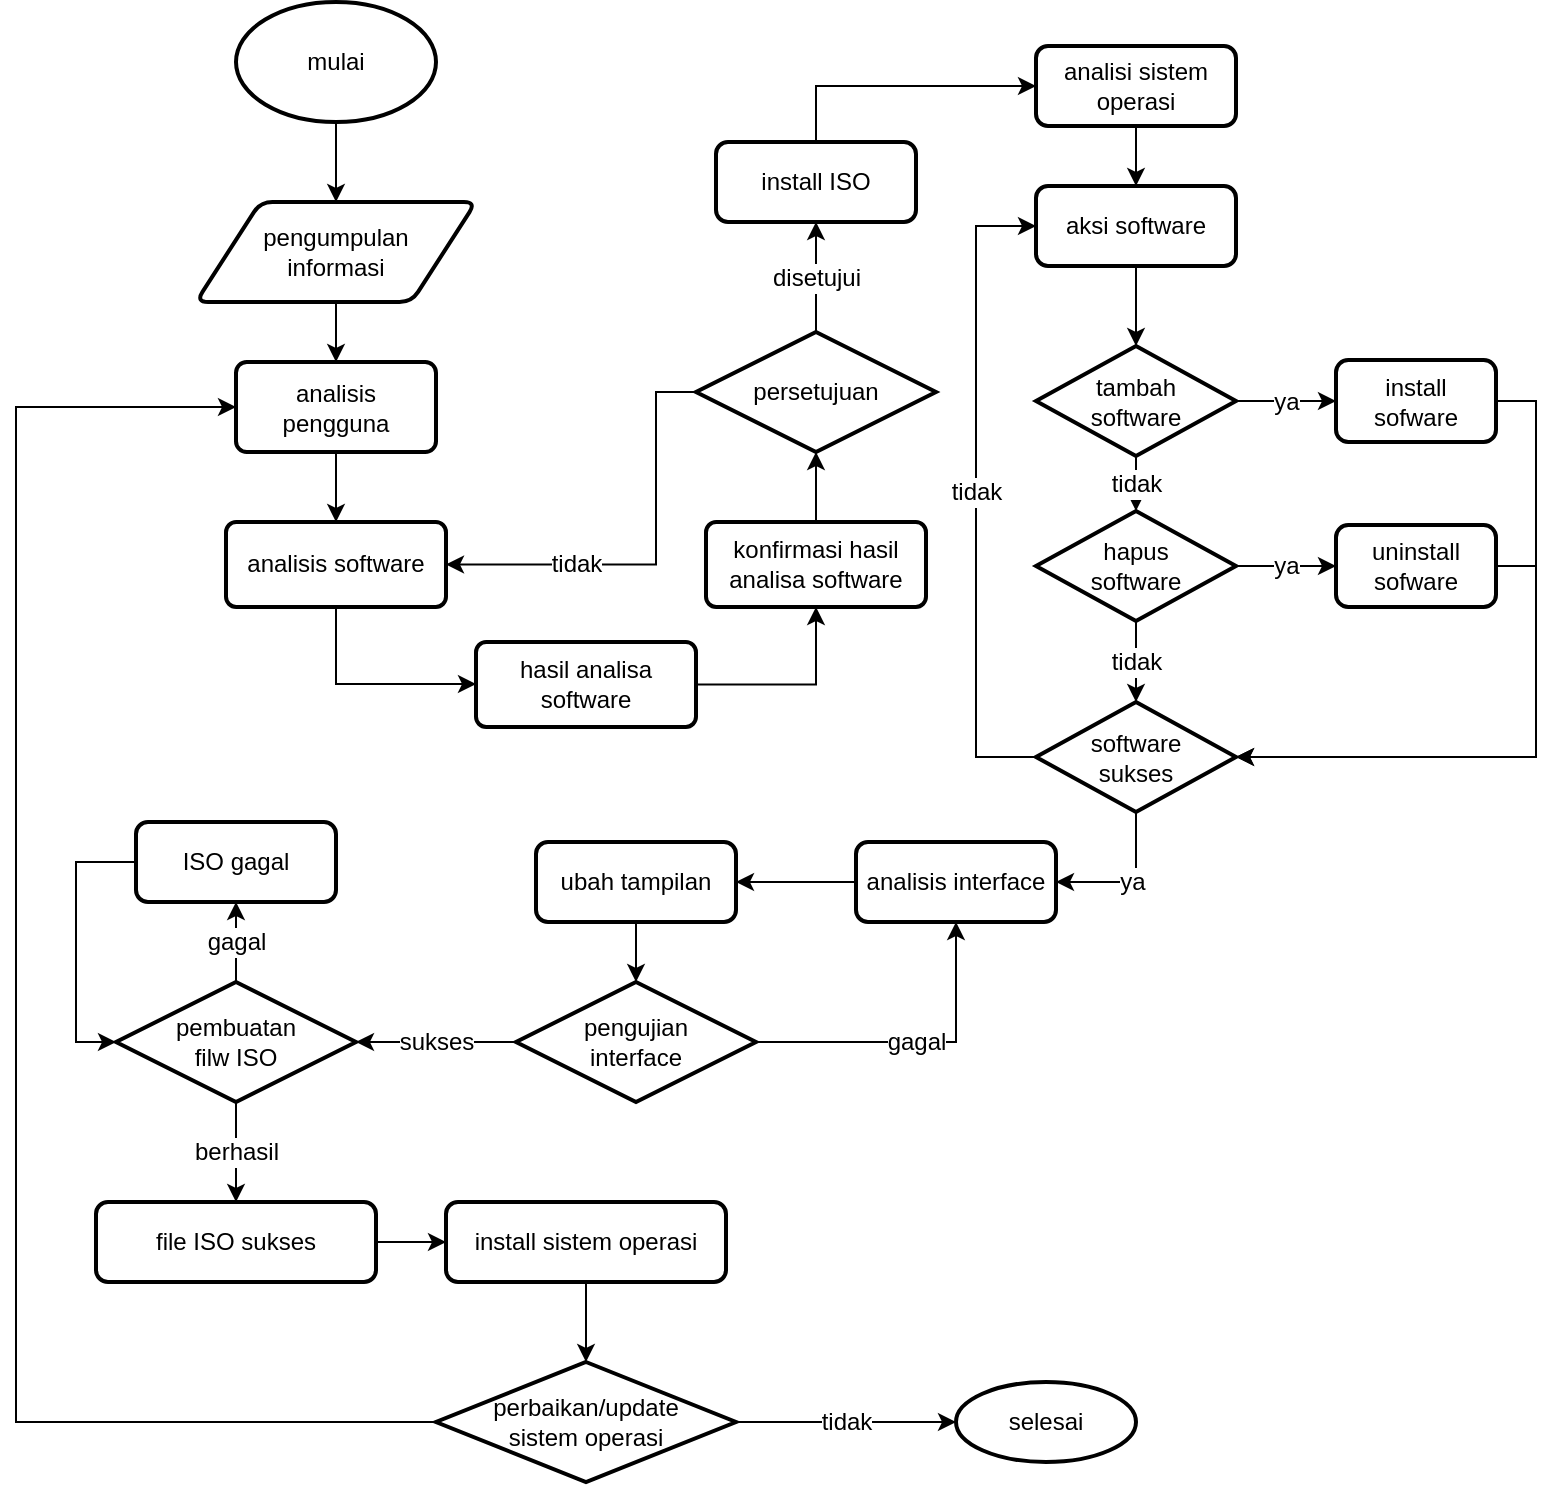 <mxfile version="20.2.3" type="device"><diagram id="-ahhizxsOUEYoJ_JeTmM" name="Page-1"><mxGraphModel dx="868" dy="557" grid="1" gridSize="10" guides="1" tooltips="1" connect="1" arrows="1" fold="1" page="1" pageScale="1" pageWidth="850" pageHeight="1100" math="0" shadow="0"><root><mxCell id="0"/><mxCell id="1" parent="0"/><mxCell id="9AXztDgaKYzBge6naq4i-3" value="" style="edgeStyle=orthogonalEdgeStyle;rounded=0;orthogonalLoop=1;jettySize=auto;html=1;" parent="1" source="9AXztDgaKYzBge6naq4i-1" target="9AXztDgaKYzBge6naq4i-2" edge="1"><mxGeometry relative="1" as="geometry"/></mxCell><mxCell id="9AXztDgaKYzBge6naq4i-1" value="mulai" style="strokeWidth=2;html=1;shape=mxgraph.flowchart.start_1;whiteSpace=wrap;" parent="1" vertex="1"><mxGeometry x="190" y="40" width="100" height="60" as="geometry"/></mxCell><mxCell id="9AXztDgaKYzBge6naq4i-5" value="" style="edgeStyle=orthogonalEdgeStyle;rounded=0;orthogonalLoop=1;jettySize=auto;html=1;" parent="1" source="9AXztDgaKYzBge6naq4i-2" target="9AXztDgaKYzBge6naq4i-4" edge="1"><mxGeometry relative="1" as="geometry"/></mxCell><mxCell id="9AXztDgaKYzBge6naq4i-2" value="&lt;div&gt;pengumpulan&lt;/div&gt;&lt;div&gt;informasi&lt;br&gt;&lt;/div&gt;" style="shape=parallelogram;html=1;strokeWidth=2;perimeter=parallelogramPerimeter;whiteSpace=wrap;rounded=1;arcSize=12;size=0.23;" parent="1" vertex="1"><mxGeometry x="170" y="140" width="140" height="50" as="geometry"/></mxCell><mxCell id="9AXztDgaKYzBge6naq4i-7" value="" style="edgeStyle=orthogonalEdgeStyle;rounded=0;orthogonalLoop=1;jettySize=auto;html=1;" parent="1" source="9AXztDgaKYzBge6naq4i-4" target="9AXztDgaKYzBge6naq4i-6" edge="1"><mxGeometry relative="1" as="geometry"/></mxCell><mxCell id="9AXztDgaKYzBge6naq4i-4" value="&lt;div&gt;analisis&lt;/div&gt;&lt;div&gt;pengguna&lt;br&gt;&lt;/div&gt;" style="whiteSpace=wrap;html=1;strokeWidth=2;rounded=1;arcSize=12;" parent="1" vertex="1"><mxGeometry x="190" y="220" width="100" height="45" as="geometry"/></mxCell><mxCell id="9AXztDgaKYzBge6naq4i-9" style="edgeStyle=orthogonalEdgeStyle;rounded=0;orthogonalLoop=1;jettySize=auto;html=1;" parent="1" source="9AXztDgaKYzBge6naq4i-6" target="snEXstNSGrI9QIKUF3xP-1" edge="1"><mxGeometry relative="1" as="geometry"><Array as="points"><mxPoint x="240" y="381"/></Array><mxPoint x="295" y="402" as="targetPoint"/></mxGeometry></mxCell><mxCell id="9AXztDgaKYzBge6naq4i-6" value="analisis software" style="whiteSpace=wrap;html=1;strokeWidth=2;rounded=1;arcSize=12;" parent="1" vertex="1"><mxGeometry x="185" y="300" width="110" height="42.5" as="geometry"/></mxCell><mxCell id="9AXztDgaKYzBge6naq4i-16" value="" style="edgeStyle=orthogonalEdgeStyle;rounded=0;orthogonalLoop=1;jettySize=auto;html=1;labelBackgroundColor=#FFFFFF;labelBorderColor=none;fontSize=14;fontColor=default;entryX=0.5;entryY=1;entryDx=0;entryDy=0;" parent="1" source="snEXstNSGrI9QIKUF3xP-1" target="9AXztDgaKYzBge6naq4i-17" edge="1"><mxGeometry relative="1" as="geometry"><mxPoint x="525" y="350" as="targetPoint"/><Array as="points"><mxPoint x="480" y="381"/></Array><mxPoint x="430" y="402" as="sourcePoint"/></mxGeometry></mxCell><mxCell id="9AXztDgaKYzBge6naq4i-22" value="" style="edgeStyle=orthogonalEdgeStyle;rounded=0;orthogonalLoop=1;jettySize=auto;html=1;labelBackgroundColor=#FFFFFF;labelBorderColor=none;fontSize=12;fontColor=default;" parent="1" source="9AXztDgaKYzBge6naq4i-17" target="9AXztDgaKYzBge6naq4i-20" edge="1"><mxGeometry relative="1" as="geometry"/></mxCell><mxCell id="9AXztDgaKYzBge6naq4i-17" value="&lt;div&gt;konfirmasi hasil analisa&amp;nbsp;&lt;span style=&quot;background-color: initial;&quot;&gt;software&lt;/span&gt;&lt;/div&gt;" style="whiteSpace=wrap;html=1;strokeWidth=2;rounded=1;arcSize=12;" parent="1" vertex="1"><mxGeometry x="425" y="300" width="110" height="42.5" as="geometry"/></mxCell><mxCell id="9AXztDgaKYzBge6naq4i-23" value="tidak" style="edgeStyle=orthogonalEdgeStyle;rounded=0;orthogonalLoop=1;jettySize=auto;html=1;entryX=1;entryY=0.5;entryDx=0;entryDy=0;labelBackgroundColor=#FFFFFF;labelBorderColor=none;fontSize=12;fontColor=default;" parent="1" source="9AXztDgaKYzBge6naq4i-20" target="9AXztDgaKYzBge6naq4i-6" edge="1"><mxGeometry x="0.385" relative="1" as="geometry"><Array as="points"><mxPoint x="400" y="235"/><mxPoint x="400" y="321"/></Array><mxPoint as="offset"/></mxGeometry></mxCell><mxCell id="9AXztDgaKYzBge6naq4i-26" value="disetujui" style="edgeStyle=orthogonalEdgeStyle;rounded=0;orthogonalLoop=1;jettySize=auto;html=1;labelBackgroundColor=#FFFFFF;labelBorderColor=none;fontSize=12;fontColor=default;" parent="1" source="9AXztDgaKYzBge6naq4i-20" target="9AXztDgaKYzBge6naq4i-25" edge="1"><mxGeometry relative="1" as="geometry"/></mxCell><mxCell id="9AXztDgaKYzBge6naq4i-20" value="persetujuan" style="strokeWidth=2;html=1;shape=mxgraph.flowchart.decision;whiteSpace=wrap;fontSize=12;fontColor=default;" parent="1" vertex="1"><mxGeometry x="420" y="205" width="120" height="60" as="geometry"/></mxCell><mxCell id="9AXztDgaKYzBge6naq4i-28" value="" style="edgeStyle=orthogonalEdgeStyle;rounded=0;orthogonalLoop=1;jettySize=auto;html=1;labelBackgroundColor=#FFFFFF;labelBorderColor=none;fontSize=12;fontColor=default;" parent="1" source="9AXztDgaKYzBge6naq4i-25" target="9AXztDgaKYzBge6naq4i-27" edge="1"><mxGeometry relative="1" as="geometry"><Array as="points"><mxPoint x="480" y="82"/></Array></mxGeometry></mxCell><mxCell id="9AXztDgaKYzBge6naq4i-25" value="install ISO" style="rounded=1;whiteSpace=wrap;html=1;strokeWidth=2;" parent="1" vertex="1"><mxGeometry x="430" y="110" width="100" height="40" as="geometry"/></mxCell><mxCell id="9AXztDgaKYzBge6naq4i-30" value="" style="edgeStyle=orthogonalEdgeStyle;rounded=0;orthogonalLoop=1;jettySize=auto;html=1;labelBackgroundColor=#FFFFFF;labelBorderColor=none;fontSize=12;fontColor=default;" parent="1" source="9AXztDgaKYzBge6naq4i-27" target="9AXztDgaKYzBge6naq4i-29" edge="1"><mxGeometry relative="1" as="geometry"/></mxCell><mxCell id="9AXztDgaKYzBge6naq4i-27" value="analisi sistem operasi" style="rounded=1;whiteSpace=wrap;html=1;strokeWidth=2;" parent="1" vertex="1"><mxGeometry x="590" y="62" width="100" height="40" as="geometry"/></mxCell><mxCell id="9AXztDgaKYzBge6naq4i-33" value="" style="edgeStyle=orthogonalEdgeStyle;rounded=0;orthogonalLoop=1;jettySize=auto;html=1;labelBackgroundColor=#FFFFFF;labelBorderColor=none;fontSize=12;fontColor=default;" parent="1" source="9AXztDgaKYzBge6naq4i-29" target="9AXztDgaKYzBge6naq4i-32" edge="1"><mxGeometry relative="1" as="geometry"/></mxCell><mxCell id="9AXztDgaKYzBge6naq4i-29" value="aksi software" style="rounded=1;whiteSpace=wrap;html=1;strokeWidth=2;" parent="1" vertex="1"><mxGeometry x="590" y="132" width="100" height="40" as="geometry"/></mxCell><mxCell id="9AXztDgaKYzBge6naq4i-31" style="edgeStyle=orthogonalEdgeStyle;rounded=0;orthogonalLoop=1;jettySize=auto;html=1;exitX=0.5;exitY=1;exitDx=0;exitDy=0;labelBackgroundColor=#FFFFFF;labelBorderColor=none;fontSize=12;fontColor=default;" parent="1" source="9AXztDgaKYzBge6naq4i-29" target="9AXztDgaKYzBge6naq4i-29" edge="1"><mxGeometry relative="1" as="geometry"/></mxCell><mxCell id="9AXztDgaKYzBge6naq4i-35" value="tidak" style="edgeStyle=orthogonalEdgeStyle;rounded=0;orthogonalLoop=1;jettySize=auto;html=1;labelBackgroundColor=#FFFFFF;labelBorderColor=none;fontSize=12;fontColor=default;" parent="1" source="9AXztDgaKYzBge6naq4i-32" target="9AXztDgaKYzBge6naq4i-34" edge="1"><mxGeometry relative="1" as="geometry"/></mxCell><mxCell id="9AXztDgaKYzBge6naq4i-40" value="ya" style="edgeStyle=orthogonalEdgeStyle;rounded=0;orthogonalLoop=1;jettySize=auto;html=1;labelBackgroundColor=#FFFFFF;labelBorderColor=none;fontSize=12;fontColor=default;" parent="1" source="9AXztDgaKYzBge6naq4i-32" target="9AXztDgaKYzBge6naq4i-39" edge="1"><mxGeometry relative="1" as="geometry"/></mxCell><mxCell id="9AXztDgaKYzBge6naq4i-32" value="&lt;div&gt;tambah&lt;/div&gt;&lt;div&gt;software&lt;br&gt;&lt;/div&gt;" style="strokeWidth=2;html=1;shape=mxgraph.flowchart.decision;whiteSpace=wrap;fontSize=12;fontColor=default;" parent="1" vertex="1"><mxGeometry x="590" y="212" width="100" height="55" as="geometry"/></mxCell><mxCell id="9AXztDgaKYzBge6naq4i-37" value="tidak" style="edgeStyle=orthogonalEdgeStyle;rounded=0;orthogonalLoop=1;jettySize=auto;html=1;labelBackgroundColor=#FFFFFF;labelBorderColor=none;fontSize=12;fontColor=default;" parent="1" source="9AXztDgaKYzBge6naq4i-34" target="9AXztDgaKYzBge6naq4i-36" edge="1"><mxGeometry relative="1" as="geometry"/></mxCell><mxCell id="9AXztDgaKYzBge6naq4i-46" value="ya" style="edgeStyle=orthogonalEdgeStyle;rounded=0;orthogonalLoop=1;jettySize=auto;html=1;labelBackgroundColor=#FFFFFF;labelBorderColor=none;fontSize=12;fontColor=default;" parent="1" source="9AXztDgaKYzBge6naq4i-34" target="9AXztDgaKYzBge6naq4i-45" edge="1"><mxGeometry relative="1" as="geometry"/></mxCell><mxCell id="9AXztDgaKYzBge6naq4i-34" value="&lt;div&gt;hapus&lt;/div&gt;&lt;div&gt;software&lt;br&gt;&lt;/div&gt;" style="strokeWidth=2;html=1;shape=mxgraph.flowchart.decision;whiteSpace=wrap;fontSize=12;fontColor=default;" parent="1" vertex="1"><mxGeometry x="590" y="294.5" width="100" height="55" as="geometry"/></mxCell><mxCell id="9AXztDgaKYzBge6naq4i-47" value="tidak" style="edgeStyle=orthogonalEdgeStyle;rounded=0;orthogonalLoop=1;jettySize=auto;html=1;entryX=0;entryY=0.5;entryDx=0;entryDy=0;labelBackgroundColor=#FFFFFF;labelBorderColor=none;fontSize=12;fontColor=default;" parent="1" source="9AXztDgaKYzBge6naq4i-36" target="9AXztDgaKYzBge6naq4i-29" edge="1"><mxGeometry relative="1" as="geometry"><Array as="points"><mxPoint x="560" y="418"/><mxPoint x="560" y="152"/></Array></mxGeometry></mxCell><mxCell id="9AXztDgaKYzBge6naq4i-53" value="ya" style="edgeStyle=orthogonalEdgeStyle;rounded=0;orthogonalLoop=1;jettySize=auto;html=1;entryX=1;entryY=0.5;entryDx=0;entryDy=0;labelBackgroundColor=#FFFFFF;labelBorderColor=none;fontSize=12;fontColor=default;" parent="1" source="9AXztDgaKYzBge6naq4i-36" target="9AXztDgaKYzBge6naq4i-51" edge="1"><mxGeometry relative="1" as="geometry"><Array as="points"><mxPoint x="640" y="480"/></Array></mxGeometry></mxCell><mxCell id="9AXztDgaKYzBge6naq4i-36" value="&lt;div&gt;software&lt;/div&gt;&lt;div&gt;sukses&lt;/div&gt;" style="strokeWidth=2;html=1;shape=mxgraph.flowchart.decision;whiteSpace=wrap;fontSize=12;fontColor=default;" parent="1" vertex="1"><mxGeometry x="590" y="390" width="100" height="55" as="geometry"/></mxCell><mxCell id="9AXztDgaKYzBge6naq4i-48" style="edgeStyle=orthogonalEdgeStyle;rounded=0;orthogonalLoop=1;jettySize=auto;html=1;entryX=1;entryY=0.5;entryDx=0;entryDy=0;entryPerimeter=0;labelBackgroundColor=#FFFFFF;labelBorderColor=none;fontSize=12;fontColor=default;" parent="1" source="9AXztDgaKYzBge6naq4i-39" target="9AXztDgaKYzBge6naq4i-36" edge="1"><mxGeometry relative="1" as="geometry"><Array as="points"><mxPoint x="840" y="240"/><mxPoint x="840" y="418"/></Array></mxGeometry></mxCell><mxCell id="9AXztDgaKYzBge6naq4i-39" value="&lt;div&gt;install&lt;/div&gt;&lt;div&gt;sofware&lt;br&gt;&lt;/div&gt;" style="rounded=1;whiteSpace=wrap;html=1;strokeWidth=2;" parent="1" vertex="1"><mxGeometry x="740" y="219" width="80" height="41" as="geometry"/></mxCell><mxCell id="9AXztDgaKYzBge6naq4i-49" style="edgeStyle=orthogonalEdgeStyle;rounded=0;orthogonalLoop=1;jettySize=auto;html=1;entryX=1;entryY=0.5;entryDx=0;entryDy=0;entryPerimeter=0;labelBackgroundColor=#FFFFFF;labelBorderColor=none;fontSize=12;fontColor=default;" parent="1" source="9AXztDgaKYzBge6naq4i-45" target="9AXztDgaKYzBge6naq4i-36" edge="1"><mxGeometry relative="1" as="geometry"><Array as="points"><mxPoint x="840" y="322"/><mxPoint x="840" y="418"/></Array></mxGeometry></mxCell><mxCell id="9AXztDgaKYzBge6naq4i-45" value="uninstall&lt;div&gt;sofware&lt;br&gt;&lt;/div&gt;" style="rounded=1;whiteSpace=wrap;html=1;strokeWidth=2;" parent="1" vertex="1"><mxGeometry x="740" y="301.5" width="80" height="41" as="geometry"/></mxCell><mxCell id="9AXztDgaKYzBge6naq4i-55" value="" style="edgeStyle=orthogonalEdgeStyle;rounded=0;orthogonalLoop=1;jettySize=auto;html=1;labelBackgroundColor=#FFFFFF;labelBorderColor=none;fontSize=12;fontColor=default;" parent="1" source="9AXztDgaKYzBge6naq4i-51" target="9AXztDgaKYzBge6naq4i-54" edge="1"><mxGeometry relative="1" as="geometry"/></mxCell><mxCell id="9AXztDgaKYzBge6naq4i-51" value="analisis interface" style="rounded=1;whiteSpace=wrap;html=1;strokeWidth=2;" parent="1" vertex="1"><mxGeometry x="500" y="460" width="100" height="40" as="geometry"/></mxCell><mxCell id="9AXztDgaKYzBge6naq4i-57" value="" style="edgeStyle=orthogonalEdgeStyle;rounded=0;orthogonalLoop=1;jettySize=auto;html=1;labelBackgroundColor=#FFFFFF;labelBorderColor=none;fontSize=12;fontColor=default;" parent="1" source="9AXztDgaKYzBge6naq4i-54" target="9AXztDgaKYzBge6naq4i-56" edge="1"><mxGeometry relative="1" as="geometry"/></mxCell><mxCell id="9AXztDgaKYzBge6naq4i-54" value="ubah tampilan" style="rounded=1;whiteSpace=wrap;html=1;strokeWidth=2;" parent="1" vertex="1"><mxGeometry x="340" y="460" width="100" height="40" as="geometry"/></mxCell><mxCell id="9AXztDgaKYzBge6naq4i-58" value="gagal" style="edgeStyle=orthogonalEdgeStyle;rounded=0;orthogonalLoop=1;jettySize=auto;html=1;entryX=0.5;entryY=1;entryDx=0;entryDy=0;labelBackgroundColor=#FFFFFF;labelBorderColor=none;fontSize=12;fontColor=default;" parent="1" source="9AXztDgaKYzBge6naq4i-56" target="9AXztDgaKYzBge6naq4i-51" edge="1"><mxGeometry relative="1" as="geometry"/></mxCell><mxCell id="9AXztDgaKYzBge6naq4i-60" value="sukses" style="edgeStyle=orthogonalEdgeStyle;rounded=0;orthogonalLoop=1;jettySize=auto;html=1;labelBackgroundColor=#FFFFFF;labelBorderColor=none;fontSize=12;fontColor=default;" parent="1" source="9AXztDgaKYzBge6naq4i-56" target="9AXztDgaKYzBge6naq4i-59" edge="1"><mxGeometry relative="1" as="geometry"/></mxCell><mxCell id="9AXztDgaKYzBge6naq4i-56" value="&lt;div&gt;pengujian&lt;/div&gt;&lt;div&gt;interface&lt;br&gt;&lt;/div&gt;" style="strokeWidth=2;html=1;shape=mxgraph.flowchart.decision;whiteSpace=wrap;fontSize=12;fontColor=default;" parent="1" vertex="1"><mxGeometry x="330" y="530" width="120" height="60" as="geometry"/></mxCell><mxCell id="9AXztDgaKYzBge6naq4i-62" value="gagal" style="edgeStyle=orthogonalEdgeStyle;rounded=0;orthogonalLoop=1;jettySize=auto;html=1;labelBackgroundColor=#FFFFFF;labelBorderColor=none;fontSize=12;fontColor=default;" parent="1" source="9AXztDgaKYzBge6naq4i-59" target="9AXztDgaKYzBge6naq4i-61" edge="1"><mxGeometry relative="1" as="geometry"/></mxCell><mxCell id="9AXztDgaKYzBge6naq4i-65" value="berhasil" style="edgeStyle=orthogonalEdgeStyle;rounded=0;orthogonalLoop=1;jettySize=auto;html=1;labelBackgroundColor=#FFFFFF;labelBorderColor=none;fontSize=12;fontColor=default;" parent="1" source="9AXztDgaKYzBge6naq4i-59" target="9AXztDgaKYzBge6naq4i-64" edge="1"><mxGeometry relative="1" as="geometry"/></mxCell><mxCell id="9AXztDgaKYzBge6naq4i-59" value="&lt;div&gt;pembuatan&lt;/div&gt;&lt;div&gt;filw ISO&lt;br&gt;&lt;/div&gt;" style="strokeWidth=2;html=1;shape=mxgraph.flowchart.decision;whiteSpace=wrap;fontSize=12;fontColor=default;" parent="1" vertex="1"><mxGeometry x="130" y="530" width="120" height="60" as="geometry"/></mxCell><mxCell id="9AXztDgaKYzBge6naq4i-63" style="edgeStyle=orthogonalEdgeStyle;rounded=0;orthogonalLoop=1;jettySize=auto;html=1;entryX=0;entryY=0.5;entryDx=0;entryDy=0;entryPerimeter=0;labelBackgroundColor=#FFFFFF;labelBorderColor=none;fontSize=12;fontColor=default;" parent="1" source="9AXztDgaKYzBge6naq4i-61" target="9AXztDgaKYzBge6naq4i-59" edge="1"><mxGeometry relative="1" as="geometry"><Array as="points"><mxPoint x="110" y="470"/><mxPoint x="110" y="560"/></Array></mxGeometry></mxCell><mxCell id="9AXztDgaKYzBge6naq4i-61" value="ISO gagal" style="rounded=1;whiteSpace=wrap;html=1;strokeWidth=2;" parent="1" vertex="1"><mxGeometry x="140" y="450" width="100" height="40" as="geometry"/></mxCell><mxCell id="9AXztDgaKYzBge6naq4i-67" value="" style="edgeStyle=orthogonalEdgeStyle;rounded=0;orthogonalLoop=1;jettySize=auto;html=1;labelBackgroundColor=#FFFFFF;labelBorderColor=none;fontSize=12;fontColor=default;" parent="1" source="9AXztDgaKYzBge6naq4i-64" target="9AXztDgaKYzBge6naq4i-66" edge="1"><mxGeometry relative="1" as="geometry"/></mxCell><mxCell id="9AXztDgaKYzBge6naq4i-64" value="file ISO sukses" style="rounded=1;whiteSpace=wrap;html=1;strokeWidth=2;" parent="1" vertex="1"><mxGeometry x="120" y="640" width="140" height="40" as="geometry"/></mxCell><mxCell id="9AXztDgaKYzBge6naq4i-69" value="" style="edgeStyle=orthogonalEdgeStyle;rounded=0;orthogonalLoop=1;jettySize=auto;html=1;labelBackgroundColor=#FFFFFF;labelBorderColor=none;fontSize=12;fontColor=default;" parent="1" source="9AXztDgaKYzBge6naq4i-66" target="9AXztDgaKYzBge6naq4i-68" edge="1"><mxGeometry relative="1" as="geometry"/></mxCell><mxCell id="9AXztDgaKYzBge6naq4i-66" value="install sistem operasi" style="rounded=1;whiteSpace=wrap;html=1;strokeWidth=2;" parent="1" vertex="1"><mxGeometry x="295" y="640" width="140" height="40" as="geometry"/></mxCell><mxCell id="9AXztDgaKYzBge6naq4i-71" value="tidak" style="edgeStyle=orthogonalEdgeStyle;rounded=0;orthogonalLoop=1;jettySize=auto;html=1;labelBackgroundColor=#FFFFFF;labelBorderColor=none;fontSize=12;fontColor=default;" parent="1" source="9AXztDgaKYzBge6naq4i-68" target="9AXztDgaKYzBge6naq4i-70" edge="1"><mxGeometry relative="1" as="geometry"/></mxCell><mxCell id="9AXztDgaKYzBge6naq4i-72" style="edgeStyle=orthogonalEdgeStyle;rounded=0;orthogonalLoop=1;jettySize=auto;html=1;labelBackgroundColor=#FFFFFF;labelBorderColor=none;fontSize=12;fontColor=default;entryX=0;entryY=0.5;entryDx=0;entryDy=0;" parent="1" source="9AXztDgaKYzBge6naq4i-68" target="9AXztDgaKYzBge6naq4i-4" edge="1"><mxGeometry relative="1" as="geometry"><mxPoint x="180" y="320" as="targetPoint"/><Array as="points"><mxPoint x="80" y="750"/><mxPoint x="80" y="243"/></Array></mxGeometry></mxCell><mxCell id="9AXztDgaKYzBge6naq4i-68" value="&lt;div&gt;perbaikan/update&lt;/div&gt;&lt;div&gt;sistem operasi&lt;br&gt;&lt;/div&gt;" style="strokeWidth=2;html=1;shape=mxgraph.flowchart.decision;whiteSpace=wrap;fontSize=12;fontColor=default;" parent="1" vertex="1"><mxGeometry x="290" y="720" width="150" height="60" as="geometry"/></mxCell><mxCell id="9AXztDgaKYzBge6naq4i-70" value="selesai" style="ellipse;whiteSpace=wrap;html=1;strokeWidth=2;" parent="1" vertex="1"><mxGeometry x="550" y="730" width="90" height="40" as="geometry"/></mxCell><mxCell id="snEXstNSGrI9QIKUF3xP-1" value="hasil analisa software" style="whiteSpace=wrap;html=1;strokeWidth=2;rounded=1;arcSize=12;" vertex="1" parent="1"><mxGeometry x="310" y="360" width="110" height="42.5" as="geometry"/></mxCell></root></mxGraphModel></diagram></mxfile>